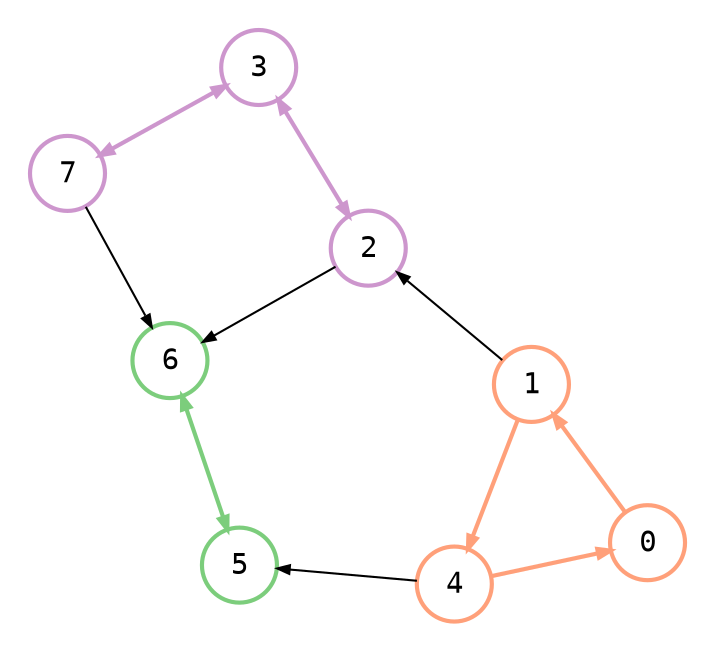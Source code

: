 digraph {
    node [shape=circle, fontname="monospace", fixedsize=true, width="0.5"];
    edge [arrowsize=0.6, fontname="monospace", fontsize=9];
    layout=neato;
    scale=1.3;
    start=3;
    // normalize=true;
    pad=0.2;
    // splines=line
    ranksep=0.4;
    nodesep=0.4;

    0, 1, 4 [style=bold, color=lightsalmon];
    5, 6 [style=bold, color=palegreen3];
    2, 3, 7 [style=bold, color=plum3];

    0 [
        label=<
            <table border="0" cellpadding="1" cellspacing="0">
                <tr>
                    <td>0</td>
                </tr>
            </table>
        >,
    ];

    1 [
        label=<
            <table border="0" cellpadding="1" cellspacing="0">
                <tr>
                    <td>1</td>
                </tr>
            </table>
        >,
    ];

    4 [
        label=<
            <table border="0" cellpadding="1" cellspacing="0">
                <tr>
                    <td>4</td>
                </tr>
            </table>
        >,
    ];

    2 [
        label=<
            <table border="0" cellpadding="1" cellspacing="0">
                <tr>
                    <td>2</td>
                </tr>
            </table>
        >,
    ];

    3 [
        label=<
            <table border="0" cellpadding="1" cellspacing="0">
                <tr>
                    <td>3</td>
                </tr>
            </table>
        >,
    ];

    7 [
        label=<
            <table border="0" cellpadding="1" cellspacing="0">
                <tr>
                    <td>7</td>
                </tr>
            </table>
        >,
    ];

    5 [
        label=<
            <table border="0" cellpadding="1" cellspacing="0">
                <tr>
                    <td>5</td>
                </tr>
            </table>
        >,
    ];

    6 [
        label=<
            <table border="0" cellpadding="1" cellspacing="0">
                <tr>
                    <td>6</td>
                </tr>
            </table>
        >,
    ];


    0 -> 1 [color=lightsalmon; style=bold];
    1 -> 2 [color="#bbb"];
    1 -> 4 [color=lightsalmon; style=bold];
    2 -> 3 [color=plum3; dir=both; style=bold];
    2 -> 6 [color="#bbb"];
    3 -> 7 [color=plum3; dir=both; style=bold];
    4 -> 0 [color=lightsalmon; style=bold];
    4 -> 5 [color="#bbb"];
    5 -> 6 [color=palegreen3; dir=both; style=bold];
    7 -> 6 [color="#bbb"];
    // 2 -> 5 [style=invis];
}